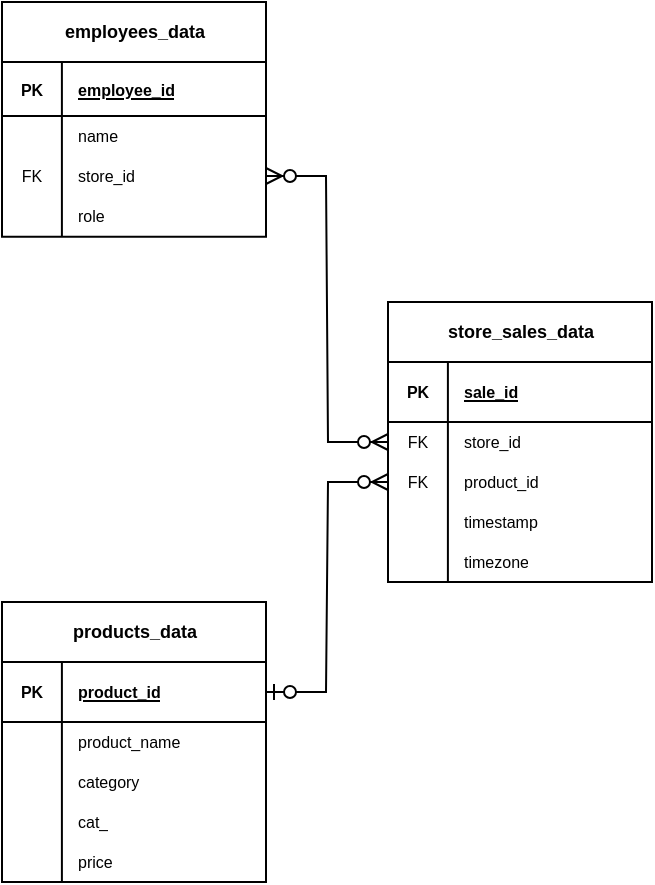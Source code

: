 <mxfile version="25.0.3">
  <diagram name="Page-1" id="c85glCetXg5F16J9BWZi">
    <mxGraphModel grid="0" page="1" gridSize="10" guides="1" tooltips="1" connect="1" arrows="1" fold="1" pageScale="1" pageWidth="396" pageHeight="549" math="0" shadow="0">
      <root>
        <mxCell id="0" />
        <mxCell id="1" parent="0" />
        <mxCell id="adXk8Jc9nqMLCtVAsxUO-7" value="products_data" style="shape=table;startSize=30;container=1;collapsible=1;childLayout=tableLayout;fixedRows=1;rowLines=0;fontStyle=1;align=center;resizeLast=1;html=1;fontSize=9;" vertex="1" parent="1">
          <mxGeometry x="35" y="338" width="132" height="140" as="geometry" />
        </mxCell>
        <mxCell id="adXk8Jc9nqMLCtVAsxUO-8" value="" style="shape=tableRow;horizontal=0;startSize=0;swimlaneHead=0;swimlaneBody=0;fillColor=none;collapsible=0;dropTarget=0;points=[[0,0.5],[1,0.5]];portConstraint=eastwest;top=0;left=0;right=0;bottom=1;" vertex="1" parent="adXk8Jc9nqMLCtVAsxUO-7">
          <mxGeometry y="30" width="132" height="30" as="geometry" />
        </mxCell>
        <mxCell id="adXk8Jc9nqMLCtVAsxUO-9" value="PK" style="shape=partialRectangle;connectable=0;fillColor=none;top=0;left=0;bottom=0;right=0;fontStyle=1;overflow=hidden;whiteSpace=wrap;html=1;fontSize=8;" vertex="1" parent="adXk8Jc9nqMLCtVAsxUO-8">
          <mxGeometry width="29.95" height="30" as="geometry">
            <mxRectangle width="29.95" height="30" as="alternateBounds" />
          </mxGeometry>
        </mxCell>
        <mxCell id="adXk8Jc9nqMLCtVAsxUO-10" value="product_id" style="shape=partialRectangle;connectable=0;fillColor=none;top=0;left=0;bottom=0;right=0;align=left;spacingLeft=6;fontStyle=5;overflow=hidden;whiteSpace=wrap;html=1;fontSize=8;" vertex="1" parent="adXk8Jc9nqMLCtVAsxUO-8">
          <mxGeometry x="29.95" width="102.05" height="30" as="geometry">
            <mxRectangle width="102.05" height="30" as="alternateBounds" />
          </mxGeometry>
        </mxCell>
        <mxCell id="adXk8Jc9nqMLCtVAsxUO-11" value="" style="shape=tableRow;horizontal=0;startSize=0;swimlaneHead=0;swimlaneBody=0;fillColor=none;collapsible=0;dropTarget=0;points=[[0,0.5],[1,0.5]];portConstraint=eastwest;top=0;left=0;right=0;bottom=0;" vertex="1" parent="adXk8Jc9nqMLCtVAsxUO-7">
          <mxGeometry y="60" width="132" height="20" as="geometry" />
        </mxCell>
        <mxCell id="adXk8Jc9nqMLCtVAsxUO-12" value="" style="shape=partialRectangle;connectable=0;fillColor=none;top=0;left=0;bottom=0;right=0;editable=1;overflow=hidden;whiteSpace=wrap;html=1;fontSize=8;" vertex="1" parent="adXk8Jc9nqMLCtVAsxUO-11">
          <mxGeometry width="29.95" height="20" as="geometry">
            <mxRectangle width="29.95" height="20" as="alternateBounds" />
          </mxGeometry>
        </mxCell>
        <mxCell id="adXk8Jc9nqMLCtVAsxUO-13" value="product_name" style="shape=partialRectangle;connectable=0;fillColor=none;top=0;left=0;bottom=0;right=0;align=left;spacingLeft=6;overflow=hidden;whiteSpace=wrap;html=1;fontSize=8;" vertex="1" parent="adXk8Jc9nqMLCtVAsxUO-11">
          <mxGeometry x="29.95" width="102.05" height="20" as="geometry">
            <mxRectangle width="102.05" height="20" as="alternateBounds" />
          </mxGeometry>
        </mxCell>
        <mxCell id="adXk8Jc9nqMLCtVAsxUO-14" value="" style="shape=tableRow;horizontal=0;startSize=0;swimlaneHead=0;swimlaneBody=0;fillColor=none;collapsible=0;dropTarget=0;points=[[0,0.5],[1,0.5]];portConstraint=eastwest;top=0;left=0;right=0;bottom=0;" vertex="1" parent="adXk8Jc9nqMLCtVAsxUO-7">
          <mxGeometry y="80" width="132" height="20" as="geometry" />
        </mxCell>
        <mxCell id="adXk8Jc9nqMLCtVAsxUO-15" value="" style="shape=partialRectangle;connectable=0;fillColor=none;top=0;left=0;bottom=0;right=0;editable=1;overflow=hidden;whiteSpace=wrap;html=1;fontSize=8;" vertex="1" parent="adXk8Jc9nqMLCtVAsxUO-14">
          <mxGeometry width="29.95" height="20" as="geometry">
            <mxRectangle width="29.95" height="20" as="alternateBounds" />
          </mxGeometry>
        </mxCell>
        <mxCell id="adXk8Jc9nqMLCtVAsxUO-16" value="category" style="shape=partialRectangle;connectable=0;fillColor=none;top=0;left=0;bottom=0;right=0;align=left;spacingLeft=6;overflow=hidden;whiteSpace=wrap;html=1;fontSize=8;" vertex="1" parent="adXk8Jc9nqMLCtVAsxUO-14">
          <mxGeometry x="29.95" width="102.05" height="20" as="geometry">
            <mxRectangle width="102.05" height="20" as="alternateBounds" />
          </mxGeometry>
        </mxCell>
        <mxCell id="adXk8Jc9nqMLCtVAsxUO-17" value="" style="shape=tableRow;horizontal=0;startSize=0;swimlaneHead=0;swimlaneBody=0;fillColor=none;collapsible=0;dropTarget=0;points=[[0,0.5],[1,0.5]];portConstraint=eastwest;top=0;left=0;right=0;bottom=0;" vertex="1" parent="adXk8Jc9nqMLCtVAsxUO-7">
          <mxGeometry y="100" width="132" height="20" as="geometry" />
        </mxCell>
        <mxCell id="adXk8Jc9nqMLCtVAsxUO-18" value="" style="shape=partialRectangle;connectable=0;fillColor=none;top=0;left=0;bottom=0;right=0;editable=1;overflow=hidden;whiteSpace=wrap;html=1;fontSize=8;" vertex="1" parent="adXk8Jc9nqMLCtVAsxUO-17">
          <mxGeometry width="29.95" height="20" as="geometry">
            <mxRectangle width="29.95" height="20" as="alternateBounds" />
          </mxGeometry>
        </mxCell>
        <mxCell id="adXk8Jc9nqMLCtVAsxUO-19" value="cat_" style="shape=partialRectangle;connectable=0;fillColor=none;top=0;left=0;bottom=0;right=0;align=left;spacingLeft=6;overflow=hidden;whiteSpace=wrap;html=1;fontSize=8;" vertex="1" parent="adXk8Jc9nqMLCtVAsxUO-17">
          <mxGeometry x="29.95" width="102.05" height="20" as="geometry">
            <mxRectangle width="102.05" height="20" as="alternateBounds" />
          </mxGeometry>
        </mxCell>
        <mxCell id="adXk8Jc9nqMLCtVAsxUO-25" value="" style="shape=tableRow;horizontal=0;startSize=0;swimlaneHead=0;swimlaneBody=0;fillColor=none;collapsible=0;dropTarget=0;points=[[0,0.5],[1,0.5]];portConstraint=eastwest;top=0;left=0;right=0;bottom=0;" vertex="1" parent="adXk8Jc9nqMLCtVAsxUO-7">
          <mxGeometry y="120" width="132" height="20" as="geometry" />
        </mxCell>
        <mxCell id="adXk8Jc9nqMLCtVAsxUO-26" value="" style="shape=partialRectangle;connectable=0;fillColor=none;top=0;left=0;bottom=0;right=0;editable=1;overflow=hidden;whiteSpace=wrap;html=1;" vertex="1" parent="adXk8Jc9nqMLCtVAsxUO-25">
          <mxGeometry width="29.95" height="20" as="geometry">
            <mxRectangle width="29.95" height="20" as="alternateBounds" />
          </mxGeometry>
        </mxCell>
        <mxCell id="adXk8Jc9nqMLCtVAsxUO-27" value="price" style="shape=partialRectangle;connectable=0;fillColor=none;top=0;left=0;bottom=0;right=0;align=left;spacingLeft=6;overflow=hidden;whiteSpace=wrap;html=1;fontSize=8;" vertex="1" parent="adXk8Jc9nqMLCtVAsxUO-25">
          <mxGeometry x="29.95" width="102.05" height="20" as="geometry">
            <mxRectangle width="102.05" height="20" as="alternateBounds" />
          </mxGeometry>
        </mxCell>
        <mxCell id="adXk8Jc9nqMLCtVAsxUO-45" value="store_sales_data" style="shape=table;startSize=30;container=1;collapsible=1;childLayout=tableLayout;fixedRows=1;rowLines=0;fontStyle=1;align=center;resizeLast=1;html=1;fontSize=9;" vertex="1" parent="1">
          <mxGeometry x="228" y="188" width="132" height="140" as="geometry" />
        </mxCell>
        <mxCell id="adXk8Jc9nqMLCtVAsxUO-46" value="" style="shape=tableRow;horizontal=0;startSize=0;swimlaneHead=0;swimlaneBody=0;fillColor=none;collapsible=0;dropTarget=0;points=[[0,0.5],[1,0.5]];portConstraint=eastwest;top=0;left=0;right=0;bottom=1;" vertex="1" parent="adXk8Jc9nqMLCtVAsxUO-45">
          <mxGeometry y="30" width="132" height="30" as="geometry" />
        </mxCell>
        <mxCell id="adXk8Jc9nqMLCtVAsxUO-47" value="PK" style="shape=partialRectangle;connectable=0;fillColor=none;top=0;left=0;bottom=0;right=0;fontStyle=1;overflow=hidden;whiteSpace=wrap;html=1;fontSize=8;" vertex="1" parent="adXk8Jc9nqMLCtVAsxUO-46">
          <mxGeometry width="29.95" height="30" as="geometry">
            <mxRectangle width="29.95" height="30" as="alternateBounds" />
          </mxGeometry>
        </mxCell>
        <mxCell id="adXk8Jc9nqMLCtVAsxUO-48" value="sale_id" style="shape=partialRectangle;connectable=0;fillColor=none;top=0;left=0;bottom=0;right=0;align=left;spacingLeft=6;fontStyle=5;overflow=hidden;whiteSpace=wrap;html=1;fontSize=8;" vertex="1" parent="adXk8Jc9nqMLCtVAsxUO-46">
          <mxGeometry x="29.95" width="102.05" height="30" as="geometry">
            <mxRectangle width="102.05" height="30" as="alternateBounds" />
          </mxGeometry>
        </mxCell>
        <mxCell id="adXk8Jc9nqMLCtVAsxUO-49" value="" style="shape=tableRow;horizontal=0;startSize=0;swimlaneHead=0;swimlaneBody=0;fillColor=none;collapsible=0;dropTarget=0;points=[[0,0.5],[1,0.5]];portConstraint=eastwest;top=0;left=0;right=0;bottom=0;" vertex="1" parent="adXk8Jc9nqMLCtVAsxUO-45">
          <mxGeometry y="60" width="132" height="20" as="geometry" />
        </mxCell>
        <mxCell id="adXk8Jc9nqMLCtVAsxUO-50" value="FK" style="shape=partialRectangle;connectable=0;fillColor=none;top=0;left=0;bottom=0;right=0;editable=1;overflow=hidden;whiteSpace=wrap;html=1;fontSize=8;" vertex="1" parent="adXk8Jc9nqMLCtVAsxUO-49">
          <mxGeometry width="29.95" height="20" as="geometry">
            <mxRectangle width="29.95" height="20" as="alternateBounds" />
          </mxGeometry>
        </mxCell>
        <mxCell id="adXk8Jc9nqMLCtVAsxUO-51" value="store_id" style="shape=partialRectangle;connectable=0;fillColor=none;top=0;left=0;bottom=0;right=0;align=left;spacingLeft=6;overflow=hidden;whiteSpace=wrap;html=1;fontSize=8;" vertex="1" parent="adXk8Jc9nqMLCtVAsxUO-49">
          <mxGeometry x="29.95" width="102.05" height="20" as="geometry">
            <mxRectangle width="102.05" height="20" as="alternateBounds" />
          </mxGeometry>
        </mxCell>
        <mxCell id="adXk8Jc9nqMLCtVAsxUO-52" value="" style="shape=tableRow;horizontal=0;startSize=0;swimlaneHead=0;swimlaneBody=0;fillColor=none;collapsible=0;dropTarget=0;points=[[0,0.5],[1,0.5]];portConstraint=eastwest;top=0;left=0;right=0;bottom=0;" vertex="1" parent="adXk8Jc9nqMLCtVAsxUO-45">
          <mxGeometry y="80" width="132" height="20" as="geometry" />
        </mxCell>
        <mxCell id="adXk8Jc9nqMLCtVAsxUO-53" value="FK" style="shape=partialRectangle;connectable=0;fillColor=none;top=0;left=0;bottom=0;right=0;editable=1;overflow=hidden;whiteSpace=wrap;html=1;fontSize=8;" vertex="1" parent="adXk8Jc9nqMLCtVAsxUO-52">
          <mxGeometry width="29.95" height="20" as="geometry">
            <mxRectangle width="29.95" height="20" as="alternateBounds" />
          </mxGeometry>
        </mxCell>
        <mxCell id="adXk8Jc9nqMLCtVAsxUO-54" value="product_id" style="shape=partialRectangle;connectable=0;fillColor=none;top=0;left=0;bottom=0;right=0;align=left;spacingLeft=6;overflow=hidden;whiteSpace=wrap;html=1;fontSize=8;" vertex="1" parent="adXk8Jc9nqMLCtVAsxUO-52">
          <mxGeometry x="29.95" width="102.05" height="20" as="geometry">
            <mxRectangle width="102.05" height="20" as="alternateBounds" />
          </mxGeometry>
        </mxCell>
        <mxCell id="adXk8Jc9nqMLCtVAsxUO-55" value="" style="shape=tableRow;horizontal=0;startSize=0;swimlaneHead=0;swimlaneBody=0;fillColor=none;collapsible=0;dropTarget=0;points=[[0,0.5],[1,0.5]];portConstraint=eastwest;top=0;left=0;right=0;bottom=0;" vertex="1" parent="adXk8Jc9nqMLCtVAsxUO-45">
          <mxGeometry y="100" width="132" height="20" as="geometry" />
        </mxCell>
        <mxCell id="adXk8Jc9nqMLCtVAsxUO-56" value="" style="shape=partialRectangle;connectable=0;fillColor=none;top=0;left=0;bottom=0;right=0;editable=1;overflow=hidden;whiteSpace=wrap;html=1;fontSize=8;" vertex="1" parent="adXk8Jc9nqMLCtVAsxUO-55">
          <mxGeometry width="29.95" height="20" as="geometry">
            <mxRectangle width="29.95" height="20" as="alternateBounds" />
          </mxGeometry>
        </mxCell>
        <mxCell id="adXk8Jc9nqMLCtVAsxUO-57" value="timestamp" style="shape=partialRectangle;connectable=0;fillColor=none;top=0;left=0;bottom=0;right=0;align=left;spacingLeft=6;overflow=hidden;whiteSpace=wrap;html=1;fontSize=8;" vertex="1" parent="adXk8Jc9nqMLCtVAsxUO-55">
          <mxGeometry x="29.95" width="102.05" height="20" as="geometry">
            <mxRectangle width="102.05" height="20" as="alternateBounds" />
          </mxGeometry>
        </mxCell>
        <mxCell id="adXk8Jc9nqMLCtVAsxUO-58" value="" style="shape=tableRow;horizontal=0;startSize=0;swimlaneHead=0;swimlaneBody=0;fillColor=none;collapsible=0;dropTarget=0;points=[[0,0.5],[1,0.5]];portConstraint=eastwest;top=0;left=0;right=0;bottom=0;" vertex="1" parent="adXk8Jc9nqMLCtVAsxUO-45">
          <mxGeometry y="120" width="132" height="20" as="geometry" />
        </mxCell>
        <mxCell id="adXk8Jc9nqMLCtVAsxUO-59" value="" style="shape=partialRectangle;connectable=0;fillColor=none;top=0;left=0;bottom=0;right=0;editable=1;overflow=hidden;whiteSpace=wrap;html=1;" vertex="1" parent="adXk8Jc9nqMLCtVAsxUO-58">
          <mxGeometry width="29.95" height="20" as="geometry">
            <mxRectangle width="29.95" height="20" as="alternateBounds" />
          </mxGeometry>
        </mxCell>
        <mxCell id="adXk8Jc9nqMLCtVAsxUO-60" value="timezone" style="shape=partialRectangle;connectable=0;fillColor=none;top=0;left=0;bottom=0;right=0;align=left;spacingLeft=6;overflow=hidden;whiteSpace=wrap;html=1;fontSize=8;" vertex="1" parent="adXk8Jc9nqMLCtVAsxUO-58">
          <mxGeometry x="29.95" width="102.05" height="20" as="geometry">
            <mxRectangle width="102.05" height="20" as="alternateBounds" />
          </mxGeometry>
        </mxCell>
        <mxCell id="adXk8Jc9nqMLCtVAsxUO-61" value="employees_data" style="shape=table;startSize=30;container=1;collapsible=1;childLayout=tableLayout;fixedRows=1;rowLines=0;fontStyle=1;align=center;resizeLast=1;html=1;fontSize=9;" vertex="1" parent="1">
          <mxGeometry x="35" y="38" width="132" height="117.35" as="geometry" />
        </mxCell>
        <mxCell id="adXk8Jc9nqMLCtVAsxUO-62" value="" style="shape=tableRow;horizontal=0;startSize=0;swimlaneHead=0;swimlaneBody=0;fillColor=none;collapsible=0;dropTarget=0;points=[[0,0.5],[1,0.5]];portConstraint=eastwest;top=0;left=0;right=0;bottom=1;" vertex="1" parent="adXk8Jc9nqMLCtVAsxUO-61">
          <mxGeometry y="30" width="132" height="27" as="geometry" />
        </mxCell>
        <mxCell id="adXk8Jc9nqMLCtVAsxUO-63" value="PK" style="shape=partialRectangle;connectable=0;fillColor=none;top=0;left=0;bottom=0;right=0;fontStyle=1;overflow=hidden;whiteSpace=wrap;html=1;fontSize=8;" vertex="1" parent="adXk8Jc9nqMLCtVAsxUO-62">
          <mxGeometry width="29.95" height="27" as="geometry">
            <mxRectangle width="29.95" height="27" as="alternateBounds" />
          </mxGeometry>
        </mxCell>
        <mxCell id="adXk8Jc9nqMLCtVAsxUO-64" value="employee_id" style="shape=partialRectangle;connectable=0;fillColor=none;top=0;left=0;bottom=0;right=0;align=left;spacingLeft=6;fontStyle=5;overflow=hidden;whiteSpace=wrap;html=1;fontSize=8;" vertex="1" parent="adXk8Jc9nqMLCtVAsxUO-62">
          <mxGeometry x="29.95" width="102.05" height="27" as="geometry">
            <mxRectangle width="102.05" height="27" as="alternateBounds" />
          </mxGeometry>
        </mxCell>
        <mxCell id="adXk8Jc9nqMLCtVAsxUO-65" value="" style="shape=tableRow;horizontal=0;startSize=0;swimlaneHead=0;swimlaneBody=0;fillColor=none;collapsible=0;dropTarget=0;points=[[0,0.5],[1,0.5]];portConstraint=eastwest;top=0;left=0;right=0;bottom=0;" vertex="1" parent="adXk8Jc9nqMLCtVAsxUO-61">
          <mxGeometry y="57" width="132" height="20" as="geometry" />
        </mxCell>
        <mxCell id="adXk8Jc9nqMLCtVAsxUO-66" value="" style="shape=partialRectangle;connectable=0;fillColor=none;top=0;left=0;bottom=0;right=0;editable=1;overflow=hidden;whiteSpace=wrap;html=1;fontSize=8;" vertex="1" parent="adXk8Jc9nqMLCtVAsxUO-65">
          <mxGeometry width="29.95" height="20" as="geometry">
            <mxRectangle width="29.95" height="20" as="alternateBounds" />
          </mxGeometry>
        </mxCell>
        <mxCell id="adXk8Jc9nqMLCtVAsxUO-67" value="name" style="shape=partialRectangle;connectable=0;fillColor=none;top=0;left=0;bottom=0;right=0;align=left;spacingLeft=6;overflow=hidden;whiteSpace=wrap;html=1;fontSize=8;" vertex="1" parent="adXk8Jc9nqMLCtVAsxUO-65">
          <mxGeometry x="29.95" width="102.05" height="20" as="geometry">
            <mxRectangle width="102.05" height="20" as="alternateBounds" />
          </mxGeometry>
        </mxCell>
        <mxCell id="adXk8Jc9nqMLCtVAsxUO-68" value="" style="shape=tableRow;horizontal=0;startSize=0;swimlaneHead=0;swimlaneBody=0;fillColor=none;collapsible=0;dropTarget=0;points=[[0,0.5],[1,0.5]];portConstraint=eastwest;top=0;left=0;right=0;bottom=0;" vertex="1" parent="adXk8Jc9nqMLCtVAsxUO-61">
          <mxGeometry y="77" width="132" height="20" as="geometry" />
        </mxCell>
        <mxCell id="adXk8Jc9nqMLCtVAsxUO-69" value="FK" style="shape=partialRectangle;connectable=0;fillColor=none;top=0;left=0;bottom=0;right=0;editable=1;overflow=hidden;whiteSpace=wrap;html=1;fontSize=8;" vertex="1" parent="adXk8Jc9nqMLCtVAsxUO-68">
          <mxGeometry width="29.95" height="20" as="geometry">
            <mxRectangle width="29.95" height="20" as="alternateBounds" />
          </mxGeometry>
        </mxCell>
        <mxCell id="adXk8Jc9nqMLCtVAsxUO-70" value="store_id" style="shape=partialRectangle;connectable=0;fillColor=none;top=0;left=0;bottom=0;right=0;align=left;spacingLeft=6;overflow=hidden;whiteSpace=wrap;html=1;fontSize=8;" vertex="1" parent="adXk8Jc9nqMLCtVAsxUO-68">
          <mxGeometry x="29.95" width="102.05" height="20" as="geometry">
            <mxRectangle width="102.05" height="20" as="alternateBounds" />
          </mxGeometry>
        </mxCell>
        <mxCell id="adXk8Jc9nqMLCtVAsxUO-71" value="" style="shape=tableRow;horizontal=0;startSize=0;swimlaneHead=0;swimlaneBody=0;fillColor=none;collapsible=0;dropTarget=0;points=[[0,0.5],[1,0.5]];portConstraint=eastwest;top=0;left=0;right=0;bottom=0;" vertex="1" parent="adXk8Jc9nqMLCtVAsxUO-61">
          <mxGeometry y="97" width="132" height="20" as="geometry" />
        </mxCell>
        <mxCell id="adXk8Jc9nqMLCtVAsxUO-72" value="" style="shape=partialRectangle;connectable=0;fillColor=none;top=0;left=0;bottom=0;right=0;editable=1;overflow=hidden;whiteSpace=wrap;html=1;fontSize=8;" vertex="1" parent="adXk8Jc9nqMLCtVAsxUO-71">
          <mxGeometry width="29.95" height="20" as="geometry">
            <mxRectangle width="29.95" height="20" as="alternateBounds" />
          </mxGeometry>
        </mxCell>
        <mxCell id="adXk8Jc9nqMLCtVAsxUO-73" value="role" style="shape=partialRectangle;connectable=0;fillColor=none;top=0;left=0;bottom=0;right=0;align=left;spacingLeft=6;overflow=hidden;whiteSpace=wrap;html=1;fontSize=8;" vertex="1" parent="adXk8Jc9nqMLCtVAsxUO-71">
          <mxGeometry x="29.95" width="102.05" height="20" as="geometry">
            <mxRectangle width="102.05" height="20" as="alternateBounds" />
          </mxGeometry>
        </mxCell>
        <mxCell id="adXk8Jc9nqMLCtVAsxUO-78" value="" style="edgeStyle=entityRelationEdgeStyle;fontSize=12;html=1;endArrow=ERzeroToMany;startArrow=ERzeroToOne;rounded=0;exitX=1;exitY=0.5;exitDx=0;exitDy=0;entryX=0;entryY=0.5;entryDx=0;entryDy=0;" edge="1" parent="1" source="adXk8Jc9nqMLCtVAsxUO-8" target="adXk8Jc9nqMLCtVAsxUO-52">
          <mxGeometry width="100" height="100" relative="1" as="geometry">
            <mxPoint x="300" y="267" as="sourcePoint" />
            <mxPoint x="400" y="167" as="targetPoint" />
            <Array as="points">
              <mxPoint x="134" y="289" />
            </Array>
          </mxGeometry>
        </mxCell>
        <mxCell id="adXk8Jc9nqMLCtVAsxUO-80" value="" style="edgeStyle=entityRelationEdgeStyle;fontSize=12;html=1;endArrow=ERzeroToMany;endFill=1;startArrow=ERzeroToMany;rounded=0;exitX=1;exitY=0.5;exitDx=0;exitDy=0;entryX=0;entryY=0.5;entryDx=0;entryDy=0;" edge="1" parent="1" source="adXk8Jc9nqMLCtVAsxUO-68" target="adXk8Jc9nqMLCtVAsxUO-49">
          <mxGeometry width="100" height="100" relative="1" as="geometry">
            <mxPoint x="227" y="289" as="sourcePoint" />
            <mxPoint x="327" y="189" as="targetPoint" />
          </mxGeometry>
        </mxCell>
      </root>
    </mxGraphModel>
  </diagram>
</mxfile>
